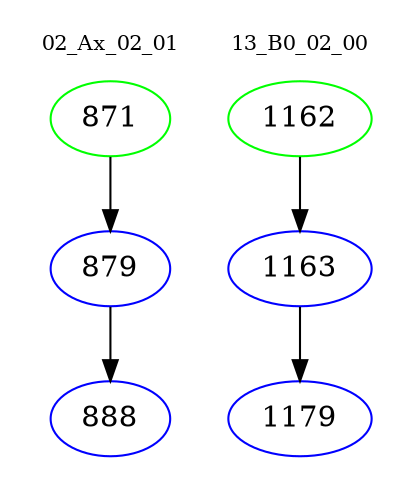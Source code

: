 digraph{
subgraph cluster_0 {
color = white
label = "02_Ax_02_01";
fontsize=10;
T0_871 [label="871", color="green"]
T0_871 -> T0_879 [color="black"]
T0_879 [label="879", color="blue"]
T0_879 -> T0_888 [color="black"]
T0_888 [label="888", color="blue"]
}
subgraph cluster_1 {
color = white
label = "13_B0_02_00";
fontsize=10;
T1_1162 [label="1162", color="green"]
T1_1162 -> T1_1163 [color="black"]
T1_1163 [label="1163", color="blue"]
T1_1163 -> T1_1179 [color="black"]
T1_1179 [label="1179", color="blue"]
}
}
